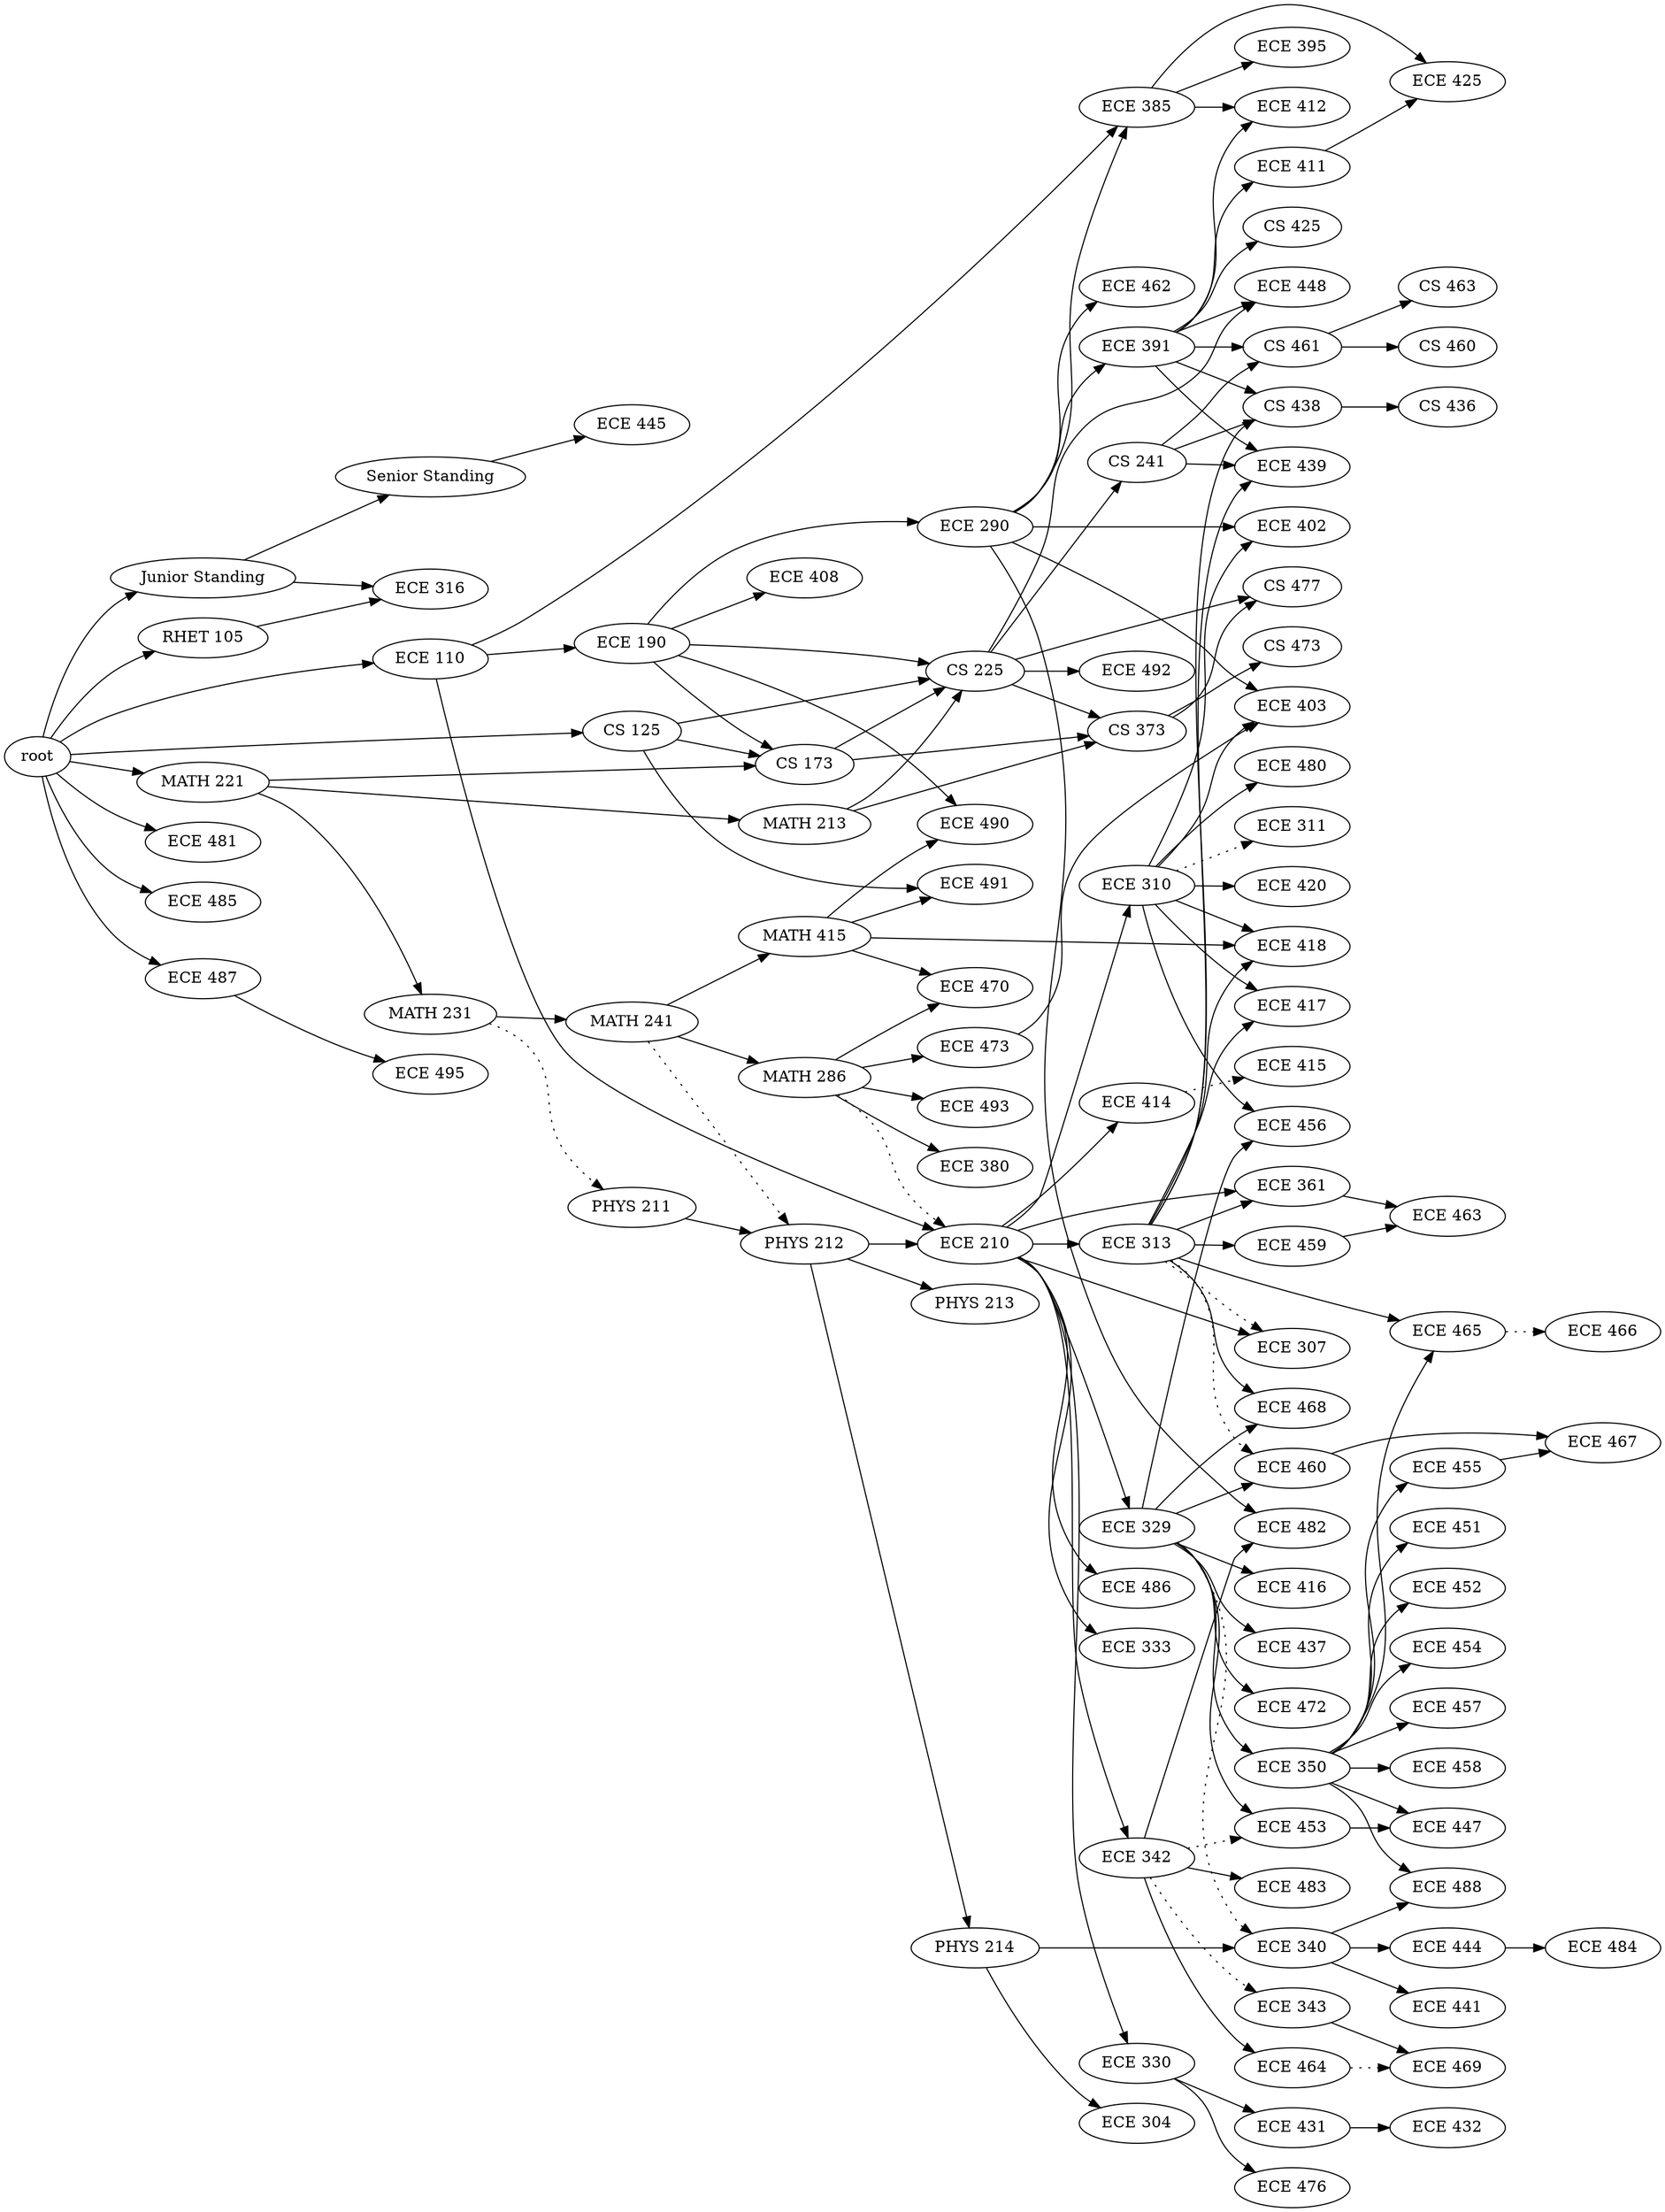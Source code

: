 digraph {
    rankdir=LR;

    a0 [ label="Senior Standing" ];
    a1 [ label="Junior Standing" ];
    a2 [ label="MATH 221" ];
    a3 [ label="MATH 231" ];
    a4 [ label="MATH 241" ];
    a5 [ label="MATH 286" ];
    a6 [ label="PHYS 211" ];
    a7 [ label="PHYS 212" ];
    a8 [ label="PHYS 213" ];
    a9 [ label="PHYS 214" ];
    a10 [ label="ECE 110" ];
    a11 [ label="ECE 190" ];
    a12 [ label="ECE 210" ];
    a13 [ label="ECE 290" ];
    a14 [ label="ECE 329" ];
    a15 [ label="ECE 340" ];
    a16 [ label="RHET 105" ];
    a17 [ label="ECE 304" ];
    a18 [ label="ECE 307" ];
    a19 [ label="ECE 310" ];
    a20 [ label="ECE 311" ];
    a21 [ label="ECE 313" ];
    a22 [ label="ECE 316" ];
    a23 [ label="ECE 330" ];
    a24 [ label="ECE 333" ];
    a25 [ label="ECE 342" ];
    a26 [ label="ECE 343" ];
    a27 [ label="ECE 350" ];
    a28 [ label="ECE 361" ];
    a29 [ label="ECE 380" ];
    a30 [ label="ECE 385" ];
    a31 [ label="ECE 391" ];
    a32 [ label="ECE 395" ];
    a33 [ label="ECE 402" ];
    a34 [ label="ECE 403" ];
    a35 [ label="ECE 408" ];
    a36 [ label="ECE 411" ];
    a37 [ label="ECE 412" ];
    a38 [ label="ECE 414" ];
    a39 [ label="ECE 415" ];
    a40 [ label="ECE 416" ];
    a41 [ label="ECE 417" ];
    a42 [ label="ECE 418" ];
    a43 [ label="CS 460" ];
    a44 [ label="ECE 420" ];
    a45 [ label="CS 461" ];
    a46 [ label="CS 463" ];
    a47 [ label="ECE 425" ];
    a48 [ label="CS 425" ];
    a49 [ label="ECE 431" ];
    a50 [ label="ECE 432" ];
    a51 [ label="CS 436" ];
    a52 [ label="ECE 437" ];
    a53 [ label="CS 438" ];
    a54 [ label="ECE 439" ];
    a55 [ label="ECE 441" ];
    a56 [ label="ECE 444" ];
    a57 [ label="ECE 445" ];
    a58 [ label="ECE 447" ];
    a59 [ label="ECE 448" ];
    a60 [ label="ECE 451" ];
    a61 [ label="ECE 452" ];
    a62 [ label="ECE 453" ];
    a63 [ label="ECE 454" ];
    a64 [ label="ECE 455" ];
    a65 [ label="ECE 456" ];
    a66 [ label="ECE 457" ];
    a67 [ label="ECE 458" ];
    a68 [ label="ECE 459" ];
    a69 [ label="ECE 460" ];
    a70 [ label="CS 173" ];
    a71 [ label="CS 125" ];
    a72 [ label="CS 225" ];
    a73 [ label="MATH 213" ];
    a74 [ label="MATH 415" ];
    a75 [ label="ECE 462" ];
    a76 [ label="ECE 463" ];
    a77 [ label="ECE 464" ];
    a78 [ label="ECE 465" ];
    a79 [ label="ECE 466" ];
    a80 [ label="ECE 467" ];
    a81 [ label="ECE 468" ];
    a82 [ label="ECE 469" ];
    a83 [ label="ECE 470" ];
    a84 [ label="ECE 472" ];
    a85 [ label="ECE 473" ];
    a86 [ label="ECE 476" ];
    a87 [ label="CS 477" ];
    a88 [ label="ECE 480" ];
    a89 [ label="ECE 481" ];
    a90 [ label="ECE 482" ];
    a91 [ label="ECE 483" ];
    a92 [ label="ECE 484" ];
    a93 [ label="ECE 485" ];
    a94 [ label="ECE 486" ];
    a95 [ label="ECE 487" ];
    a96 [ label="ECE 488" ];
    a97 [ label="ECE 490" ];
    a98 [ label="ECE 491" ];
    a99 [ label="ECE 492" ];
    a100 [ label="ECE 493" ];
    a101 [ label="ECE 495" ];
    a102 [ label="CS 373" ];
    a103 [ label="CS 473" ];
    a104 [ label="CS 241" ];
    a1 -> a0;
    a2 -> a3;
    a3 -> a4;
    a4 -> a5;
    a6 -> a7;
    a7 -> a8;
    a7 -> a9;
    a10 -> a11;
    a10 -> a12;
    a7 -> a12;
    a11 -> a13;
    a12 -> a14;
    a9 -> a15;
    a9 -> a17;
    a12 -> a18;
    a12 -> a19;
    a12 -> a21;
    a16 -> a22;
    a1 -> a22;
    a12 -> a23;
    a12 -> a24;
    a12 -> a25;
    a14 -> a27;
    a12 -> a28;
    a21 -> a28;
    a5 -> a29;
    a13 -> a30;
    a10 -> a30;
    a13 -> a31;
    a30 -> a32;
    a13 -> a33;
    a19 -> a33;
    a13 -> a34;
    a19 -> a34;
    a85 -> a34;
    a11 -> a35;
    a31 -> a36;
    a30 -> a37;
    a31 -> a37;
    a12 -> a38;
    a14 -> a40;
    a19 -> a41;
    a21 -> a41;
    a19 -> a42;
    a74 -> a42;
    a21 -> a42;
    a45 -> a43;
    a19 -> a44;
    a31 -> a45;
    a104 -> a45;
    a45 -> a46;
    a30 -> a47;
    a36 -> a47;
    a31 -> a48;
    a23 -> a49;
    a49 -> a50;
    a53 -> a51;
    a14 -> a52;
    a31 -> a53;
    a21 -> a53;
    a104 -> a53;
    a31 -> a54;
    a21 -> a54;
    a104 -> a54;
    a15 -> a55;
    a15 -> a56;
    a0 -> a57;
    a27 -> a58;
    a62 -> a58;
    a31 -> a59;
    a72 -> a59;
    a27 -> a60;
    a27 -> a61;
    a14 -> a62;
    a27 -> a63;
    a27 -> a64;
    a14 -> a65;
    a19 -> a65;
    a27 -> a66;
    a27 -> a67;
    a21 -> a68;
    a14 -> a69;
    a71 -> a70;
    a11 -> a70;
    a2 -> a70;
    a11 -> a72;
    a70 -> a72;
    a73 -> a72;
    a71 -> a72;
    a2 -> a73;
    a4 -> a74;
    a13 -> a75;
    a28 -> a76;
    a68 -> a76;
    a25 -> a77;
    a21 -> a78;
    a27 -> a78;
    a64 -> a80;
    a69 -> a80;
    a14 -> a81;
    a21 -> a81;
    a26 -> a82;
    a5 -> a83;
    a74 -> a83;
    a14 -> a84;
    a5 -> a85;
    a23 -> a86;
    a72 -> a87;
    a102 -> a87;
    a19 -> a88;
    a13 -> a90;
    a25 -> a90;
    a25 -> a91;
    a56 -> a92;
    a12 -> a94;
    a15 -> a96;
    a27 -> a96;
    a11 -> a97;
    a74 -> a97;
    a71 -> a98;
    a74 -> a98;
    a72 -> a99;
    a5 -> a100;
    a95 -> a101;
    a72 -> a102;
    a70 -> a102;
    a73 -> a102;
    a102 -> a103;
    a72 -> a104;
    a3 -> a6 [style=dotted];
    a4 -> a7 [style=dotted];
    a5 -> a12 [style=dotted];
    a14 -> a15 [style=dotted];
    a21 -> a18 [style=dotted];
    a19 -> a20 [style=dotted];
    a25 -> a26 [style=dotted];
    a38 -> a39 [style=dotted];
    a25 -> a62 [style=dotted];
    a21 -> a69 [style=dotted];
    a78 -> a79 [style=dotted];
    a77 -> a82 [style=dotted];
    root -> a1;
    root -> a2;
    root -> a10;
    root -> a16;
    root -> a71;
    root -> a89;
    root -> a93;
    root -> a95;
}
